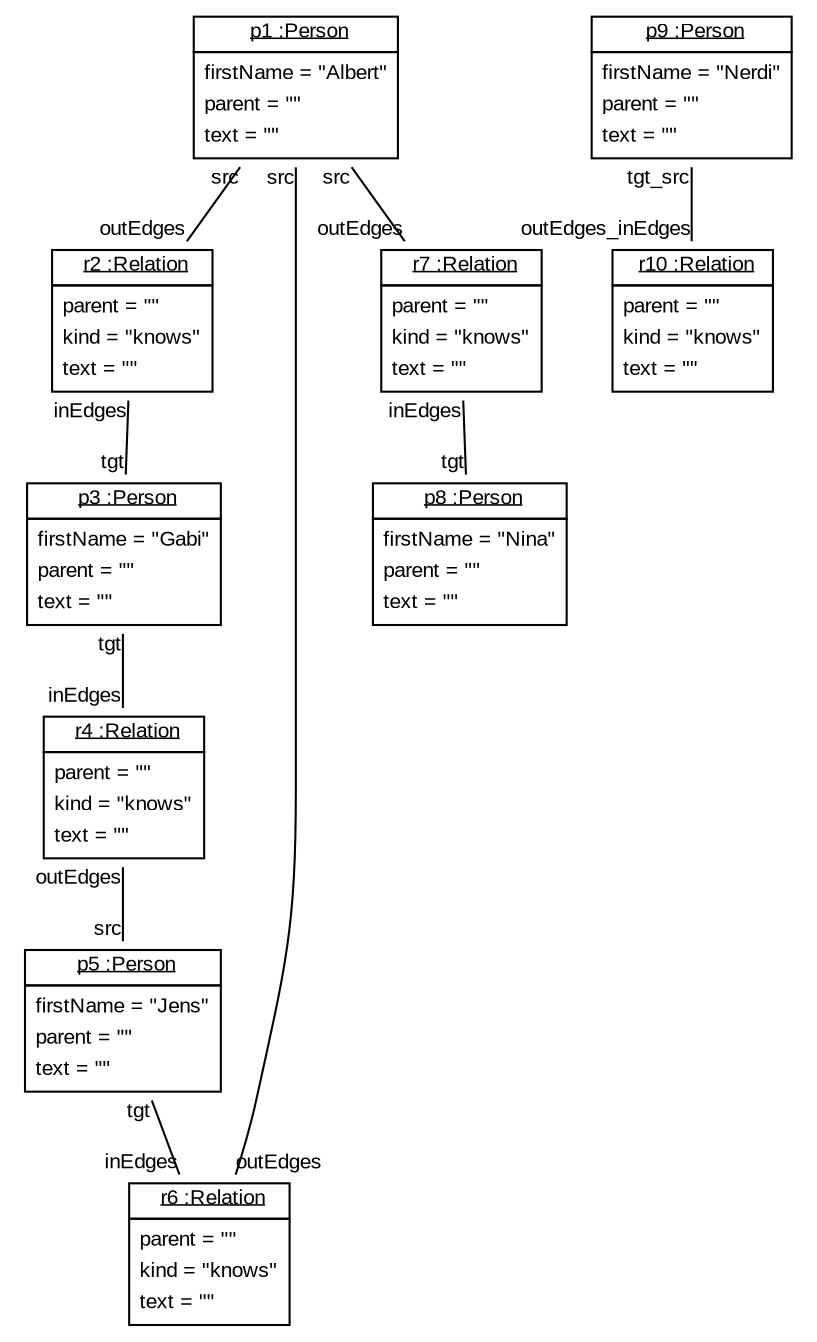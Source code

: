 graph ObjectDiagram {
   node [shape = none, fontsize = 10, fontname = "Arial"];
   edge [fontsize = 10, fontname = "Arial"];
   compound=true;

p1 [label=<<table border='0' cellborder='1' cellspacing='0'> <tr> <td href="../examples/org/sdmlib/examples/m2m/model/Person.java"> <u>p1 :Person</u></td></tr><tr><td><table border='0' cellborder='0' cellspacing='0'><tr><td align='left'>firstName = "Albert"</td></tr><tr><td align='left'>parent = ""</td></tr><tr><td align='left'>text = ""</td></tr></table></td></tr></table>>];
r2 [label=<<table border='0' cellborder='1' cellspacing='0'> <tr> <td href="../examples/org/sdmlib/examples/m2m/model/Relation.java"> <u>r2 :Relation</u></td></tr><tr><td><table border='0' cellborder='0' cellspacing='0'><tr><td align='left'>parent = ""</td></tr><tr><td align='left'>kind = "knows"</td></tr><tr><td align='left'>text = ""</td></tr></table></td></tr></table>>];
p3 [label=<<table border='0' cellborder='1' cellspacing='0'> <tr> <td href="../examples/org/sdmlib/examples/m2m/model/Person.java"> <u>p3 :Person</u></td></tr><tr><td><table border='0' cellborder='0' cellspacing='0'><tr><td align='left'>firstName = "Gabi"</td></tr><tr><td align='left'>parent = ""</td></tr><tr><td align='left'>text = ""</td></tr></table></td></tr></table>>];
r4 [label=<<table border='0' cellborder='1' cellspacing='0'> <tr> <td href="../examples/org/sdmlib/examples/m2m/model/Relation.java"> <u>r4 :Relation</u></td></tr><tr><td><table border='0' cellborder='0' cellspacing='0'><tr><td align='left'>parent = ""</td></tr><tr><td align='left'>kind = "knows"</td></tr><tr><td align='left'>text = ""</td></tr></table></td></tr></table>>];
p5 [label=<<table border='0' cellborder='1' cellspacing='0'> <tr> <td href="../examples/org/sdmlib/examples/m2m/model/Person.java"> <u>p5 :Person</u></td></tr><tr><td><table border='0' cellborder='0' cellspacing='0'><tr><td align='left'>firstName = "Jens"</td></tr><tr><td align='left'>parent = ""</td></tr><tr><td align='left'>text = ""</td></tr></table></td></tr></table>>];
r6 [label=<<table border='0' cellborder='1' cellspacing='0'> <tr> <td href="../examples/org/sdmlib/examples/m2m/model/Relation.java"> <u>r6 :Relation</u></td></tr><tr><td><table border='0' cellborder='0' cellspacing='0'><tr><td align='left'>parent = ""</td></tr><tr><td align='left'>kind = "knows"</td></tr><tr><td align='left'>text = ""</td></tr></table></td></tr></table>>];
r7 [label=<<table border='0' cellborder='1' cellspacing='0'> <tr> <td href="../examples/org/sdmlib/examples/m2m/model/Relation.java"> <u>r7 :Relation</u></td></tr><tr><td><table border='0' cellborder='0' cellspacing='0'><tr><td align='left'>parent = ""</td></tr><tr><td align='left'>kind = "knows"</td></tr><tr><td align='left'>text = ""</td></tr></table></td></tr></table>>];
p8 [label=<<table border='0' cellborder='1' cellspacing='0'> <tr> <td href="../examples/org/sdmlib/examples/m2m/model/Person.java"> <u>p8 :Person</u></td></tr><tr><td><table border='0' cellborder='0' cellspacing='0'><tr><td align='left'>firstName = "Nina"</td></tr><tr><td align='left'>parent = ""</td></tr><tr><td align='left'>text = ""</td></tr></table></td></tr></table>>];
p9 [label=<<table border='0' cellborder='1' cellspacing='0'> <tr> <td href="../examples/org/sdmlib/examples/m2m/model/Person.java"> <u>p9 :Person</u></td></tr><tr><td><table border='0' cellborder='0' cellspacing='0'><tr><td align='left'>firstName = "Nerdi"</td></tr><tr><td align='left'>parent = ""</td></tr><tr><td align='left'>text = ""</td></tr></table></td></tr></table>>];
r10 [label=<<table border='0' cellborder='1' cellspacing='0'> <tr> <td href="../examples/org/sdmlib/examples/m2m/model/Relation.java"> <u>r10 :Relation</u></td></tr><tr><td><table border='0' cellborder='0' cellspacing='0'><tr><td align='left'>parent = ""</td></tr><tr><td align='left'>kind = "knows"</td></tr><tr><td align='left'>text = ""</td></tr></table></td></tr></table>>];

p1 -- r2 [headlabel = "outEdges" taillabel = "src"];
p1 -- r7 [headlabel = "outEdges" taillabel = "src"];
p1 -- r6 [headlabel = "outEdges" taillabel = "src"];
r2 -- p3 [headlabel = "tgt" taillabel = "inEdges"];
p3 -- r4 [headlabel = "inEdges" taillabel = "tgt"];
r4 -- p5 [headlabel = "src" taillabel = "outEdges"];
p5 -- r6 [headlabel = "inEdges" taillabel = "tgt"];
r7 -- p8 [headlabel = "tgt" taillabel = "inEdges"];
p9 -- r10 [headlabel = "outEdges_inEdges" taillabel = "tgt_src"];
}
